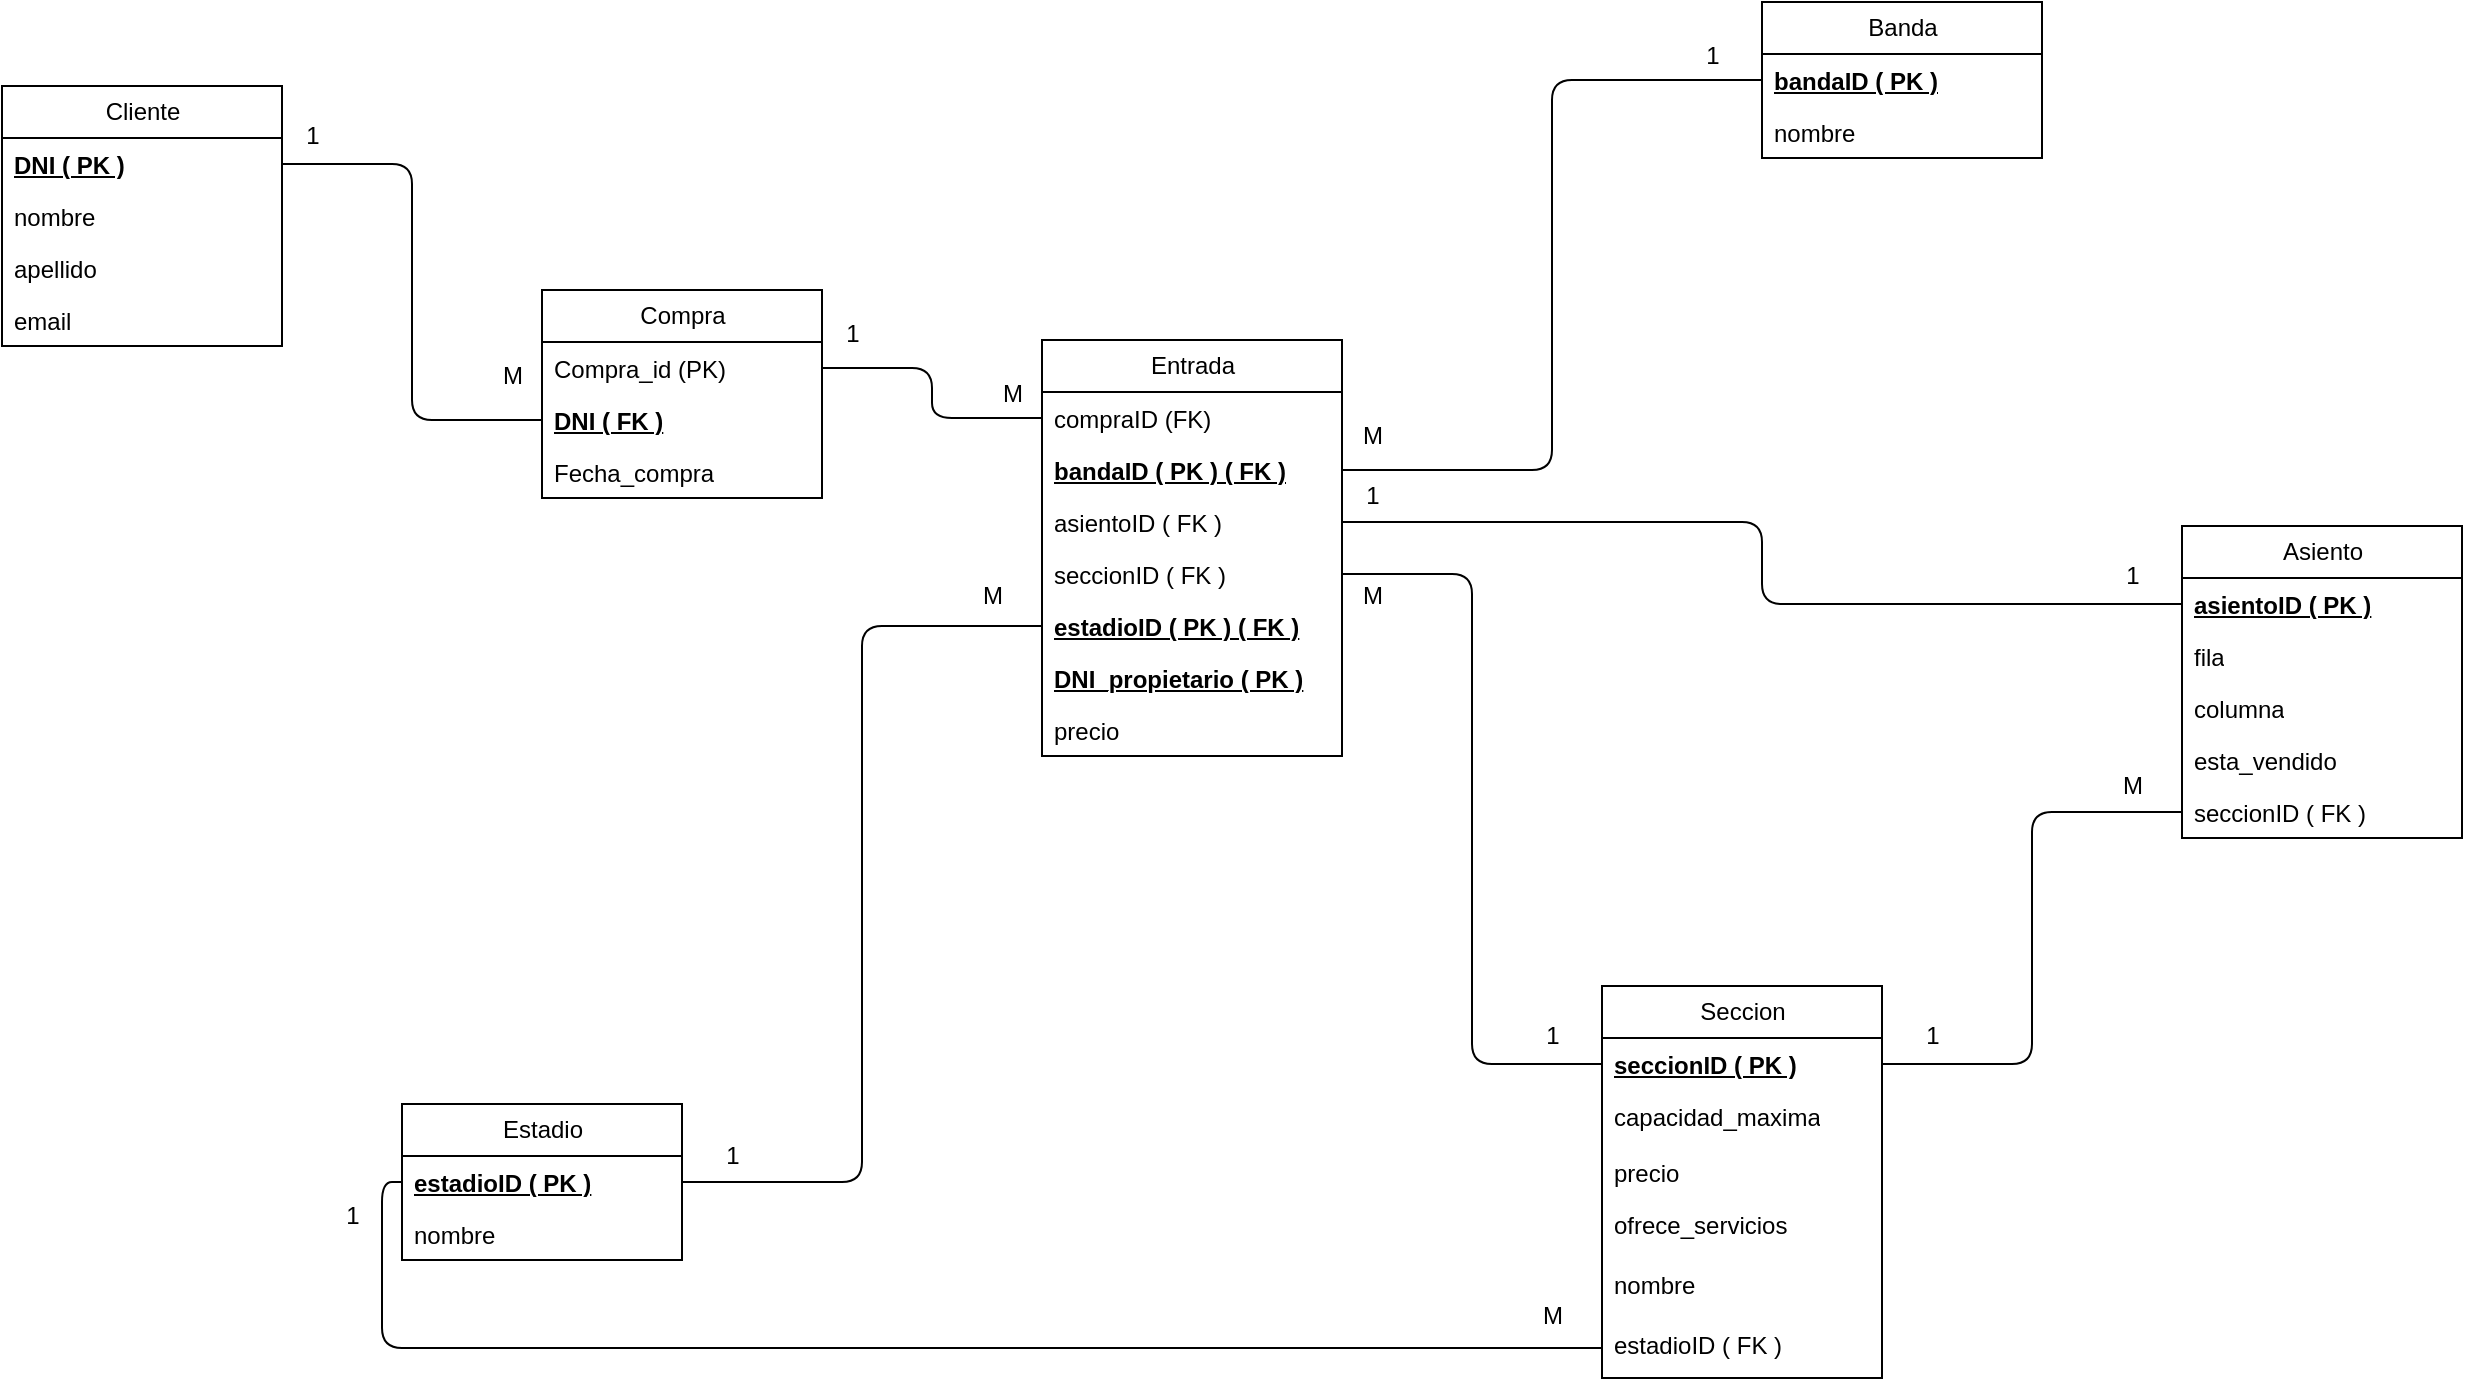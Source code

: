 <mxfile>
    <diagram name="Página-1" id="2jQmp3WKuYXW3uEECxTw">
        <mxGraphModel dx="1917" dy="406" grid="1" gridSize="10" guides="1" tooltips="1" connect="1" arrows="1" fold="1" page="1" pageScale="1" pageWidth="827" pageHeight="1169" math="0" shadow="0">
            <root>
                <mxCell id="0"/>
                <mxCell id="1" parent="0"/>
                <mxCell id="N9msZvmjmlbyxgl17oLZ-11" value="Cliente" style="swimlane;fontStyle=0;childLayout=stackLayout;horizontal=1;startSize=26;fillColor=none;horizontalStack=0;resizeParent=1;resizeParentMax=0;resizeLast=0;collapsible=1;marginBottom=0;html=1;" parent="1" vertex="1">
                    <mxGeometry x="-500" y="220" width="140" height="130" as="geometry"/>
                </mxCell>
                <mxCell id="N9msZvmjmlbyxgl17oLZ-12" value="&lt;b&gt;&lt;u&gt;DNI ( PK )&lt;/u&gt;&lt;/b&gt;" style="text;strokeColor=none;fillColor=none;align=left;verticalAlign=top;spacingLeft=4;spacingRight=4;overflow=hidden;rotatable=0;points=[[0,0.5],[1,0.5]];portConstraint=eastwest;whiteSpace=wrap;html=1;" parent="N9msZvmjmlbyxgl17oLZ-11" vertex="1">
                    <mxGeometry y="26" width="140" height="26" as="geometry"/>
                </mxCell>
                <mxCell id="N9msZvmjmlbyxgl17oLZ-13" value="nombre" style="text;strokeColor=none;fillColor=none;align=left;verticalAlign=top;spacingLeft=4;spacingRight=4;overflow=hidden;rotatable=0;points=[[0,0.5],[1,0.5]];portConstraint=eastwest;whiteSpace=wrap;html=1;" parent="N9msZvmjmlbyxgl17oLZ-11" vertex="1">
                    <mxGeometry y="52" width="140" height="26" as="geometry"/>
                </mxCell>
                <mxCell id="N9msZvmjmlbyxgl17oLZ-14" value="apellido" style="text;strokeColor=none;fillColor=none;align=left;verticalAlign=top;spacingLeft=4;spacingRight=4;overflow=hidden;rotatable=0;points=[[0,0.5],[1,0.5]];portConstraint=eastwest;whiteSpace=wrap;html=1;" parent="N9msZvmjmlbyxgl17oLZ-11" vertex="1">
                    <mxGeometry y="78" width="140" height="26" as="geometry"/>
                </mxCell>
                <mxCell id="N9msZvmjmlbyxgl17oLZ-17" value="email" style="text;strokeColor=none;fillColor=none;align=left;verticalAlign=top;spacingLeft=4;spacingRight=4;overflow=hidden;rotatable=0;points=[[0,0.5],[1,0.5]];portConstraint=eastwest;whiteSpace=wrap;html=1;" parent="N9msZvmjmlbyxgl17oLZ-11" vertex="1">
                    <mxGeometry y="104" width="140" height="26" as="geometry"/>
                </mxCell>
                <mxCell id="N9msZvmjmlbyxgl17oLZ-31" value="Entrada" style="swimlane;fontStyle=0;childLayout=stackLayout;horizontal=1;startSize=26;fillColor=none;horizontalStack=0;resizeParent=1;resizeParentMax=0;resizeLast=0;collapsible=1;marginBottom=0;html=1;" parent="1" vertex="1">
                    <mxGeometry x="20" y="347" width="150" height="208" as="geometry"/>
                </mxCell>
                <mxCell id="zTee-l0ZdbIYBHdzCJsh-539" value="compraID (FK)" style="text;strokeColor=none;fillColor=none;align=left;verticalAlign=top;spacingLeft=4;spacingRight=4;overflow=hidden;rotatable=0;points=[[0,0.5],[1,0.5]];portConstraint=eastwest;whiteSpace=wrap;html=1;" parent="N9msZvmjmlbyxgl17oLZ-31" vertex="1">
                    <mxGeometry y="26" width="150" height="26" as="geometry"/>
                </mxCell>
                <mxCell id="N9msZvmjmlbyxgl17oLZ-33" value="&lt;u&gt;&lt;b&gt;bandaID ( PK ) ( FK )&lt;/b&gt;&lt;/u&gt;" style="text;strokeColor=none;fillColor=none;align=left;verticalAlign=top;spacingLeft=4;spacingRight=4;overflow=hidden;rotatable=0;points=[[0,0.5],[1,0.5]];portConstraint=eastwest;whiteSpace=wrap;html=1;" parent="N9msZvmjmlbyxgl17oLZ-31" vertex="1">
                    <mxGeometry y="52" width="150" height="26" as="geometry"/>
                </mxCell>
                <mxCell id="34" value="asientoID ( FK )" style="text;strokeColor=none;fillColor=none;align=left;verticalAlign=top;spacingLeft=4;spacingRight=4;overflow=hidden;rotatable=0;points=[[0,0.5],[1,0.5]];portConstraint=eastwest;whiteSpace=wrap;html=1;" parent="N9msZvmjmlbyxgl17oLZ-31" vertex="1">
                    <mxGeometry y="78" width="150" height="26" as="geometry"/>
                </mxCell>
                <mxCell id="72" value="seccionID ( FK )" style="text;strokeColor=none;fillColor=none;align=left;verticalAlign=top;spacingLeft=4;spacingRight=4;overflow=hidden;rotatable=0;points=[[0,0.5],[1,0.5]];portConstraint=eastwest;whiteSpace=wrap;html=1;" parent="N9msZvmjmlbyxgl17oLZ-31" vertex="1">
                    <mxGeometry y="104" width="150" height="26" as="geometry"/>
                </mxCell>
                <mxCell id="N9msZvmjmlbyxgl17oLZ-32" value="&lt;u&gt;&lt;b&gt;estadioID&amp;nbsp;( PK ) ( FK )&lt;/b&gt;&lt;/u&gt;" style="text;strokeColor=none;fillColor=none;align=left;verticalAlign=top;spacingLeft=4;spacingRight=4;overflow=hidden;rotatable=0;points=[[0,0.5],[1,0.5]];portConstraint=eastwest;whiteSpace=wrap;html=1;" parent="N9msZvmjmlbyxgl17oLZ-31" vertex="1">
                    <mxGeometry y="130" width="150" height="26" as="geometry"/>
                </mxCell>
                <mxCell id="zTee-l0ZdbIYBHdzCJsh-533" value="&lt;u style=&quot;&quot;&gt;&lt;b&gt;DNI_propietario ( PK )&lt;/b&gt;&lt;/u&gt;" style="text;strokeColor=none;fillColor=none;align=left;verticalAlign=top;spacingLeft=4;spacingRight=4;overflow=hidden;rotatable=0;points=[[0,0.5],[1,0.5]];portConstraint=eastwest;whiteSpace=wrap;html=1;" parent="N9msZvmjmlbyxgl17oLZ-31" vertex="1">
                    <mxGeometry y="156" width="150" height="26" as="geometry"/>
                </mxCell>
                <mxCell id="zTee-l0ZdbIYBHdzCJsh-537" value="precio" style="text;strokeColor=none;fillColor=none;align=left;verticalAlign=top;spacingLeft=4;spacingRight=4;overflow=hidden;rotatable=0;points=[[0,0.5],[1,0.5]];portConstraint=eastwest;whiteSpace=wrap;html=1;" parent="N9msZvmjmlbyxgl17oLZ-31" vertex="1">
                    <mxGeometry y="182" width="150" height="26" as="geometry"/>
                </mxCell>
                <mxCell id="3" value="Estadio" style="swimlane;fontStyle=0;childLayout=stackLayout;horizontal=1;startSize=26;fillColor=none;horizontalStack=0;resizeParent=1;resizeParentMax=0;resizeLast=0;collapsible=1;marginBottom=0;html=1;" parent="1" vertex="1">
                    <mxGeometry x="-300" y="729" width="140" height="78" as="geometry"/>
                </mxCell>
                <mxCell id="4" value="&lt;b&gt;&lt;u&gt;estadioID ( PK )&lt;/u&gt;&lt;/b&gt;" style="text;strokeColor=none;fillColor=none;align=left;verticalAlign=top;spacingLeft=4;spacingRight=4;overflow=hidden;rotatable=0;points=[[0,0.5],[1,0.5]];portConstraint=eastwest;whiteSpace=wrap;html=1;" parent="3" vertex="1">
                    <mxGeometry y="26" width="140" height="26" as="geometry"/>
                </mxCell>
                <mxCell id="5" value="nombre" style="text;strokeColor=none;fillColor=none;align=left;verticalAlign=top;spacingLeft=4;spacingRight=4;overflow=hidden;rotatable=0;points=[[0,0.5],[1,0.5]];portConstraint=eastwest;whiteSpace=wrap;html=1;" parent="3" vertex="1">
                    <mxGeometry y="52" width="140" height="26" as="geometry"/>
                </mxCell>
                <mxCell id="8" value="Banda" style="swimlane;fontStyle=0;childLayout=stackLayout;horizontal=1;startSize=26;fillColor=none;horizontalStack=0;resizeParent=1;resizeParentMax=0;resizeLast=0;collapsible=1;marginBottom=0;html=1;" parent="1" vertex="1">
                    <mxGeometry x="380" y="178" width="140" height="78" as="geometry"/>
                </mxCell>
                <mxCell id="9" value="&lt;b&gt;&lt;u&gt;bandaID ( PK )&lt;/u&gt;&lt;/b&gt;" style="text;strokeColor=none;fillColor=none;align=left;verticalAlign=top;spacingLeft=4;spacingRight=4;overflow=hidden;rotatable=0;points=[[0,0.5],[1,0.5]];portConstraint=eastwest;whiteSpace=wrap;html=1;" parent="8" vertex="1">
                    <mxGeometry y="26" width="140" height="26" as="geometry"/>
                </mxCell>
                <mxCell id="10" value="nombre" style="text;strokeColor=none;fillColor=none;align=left;verticalAlign=top;spacingLeft=4;spacingRight=4;overflow=hidden;rotatable=0;points=[[0,0.5],[1,0.5]];portConstraint=eastwest;whiteSpace=wrap;html=1;" parent="8" vertex="1">
                    <mxGeometry y="52" width="140" height="26" as="geometry"/>
                </mxCell>
                <mxCell id="11" value="Seccion" style="swimlane;fontStyle=0;childLayout=stackLayout;horizontal=1;startSize=26;fillColor=none;horizontalStack=0;resizeParent=1;resizeParentMax=0;resizeLast=0;collapsible=1;marginBottom=0;html=1;" parent="1" vertex="1">
                    <mxGeometry x="300" y="670" width="140" height="196" as="geometry"/>
                </mxCell>
                <mxCell id="12" value="&lt;b&gt;&lt;u&gt;seccionID ( PK )&lt;/u&gt;&lt;/b&gt;" style="text;strokeColor=none;fillColor=none;align=left;verticalAlign=top;spacingLeft=4;spacingRight=4;overflow=hidden;rotatable=0;points=[[0,0.5],[1,0.5]];portConstraint=eastwest;whiteSpace=wrap;html=1;" parent="11" vertex="1">
                    <mxGeometry y="26" width="140" height="26" as="geometry"/>
                </mxCell>
                <mxCell id="13" value="capacidad_maxima" style="text;strokeColor=none;fillColor=none;align=left;verticalAlign=top;spacingLeft=4;spacingRight=4;overflow=hidden;rotatable=0;points=[[0,0.5],[1,0.5]];portConstraint=eastwest;whiteSpace=wrap;html=1;" parent="11" vertex="1">
                    <mxGeometry y="52" width="140" height="28" as="geometry"/>
                </mxCell>
                <mxCell id="15" value="precio" style="text;strokeColor=none;fillColor=none;align=left;verticalAlign=top;spacingLeft=4;spacingRight=4;overflow=hidden;rotatable=0;points=[[0,0.5],[1,0.5]];portConstraint=eastwest;whiteSpace=wrap;html=1;" parent="11" vertex="1">
                    <mxGeometry y="80" width="140" height="26" as="geometry"/>
                </mxCell>
                <mxCell id="22" value="ofrece_servicios" style="text;strokeColor=none;fillColor=none;align=left;verticalAlign=top;spacingLeft=4;spacingRight=4;overflow=hidden;rotatable=0;points=[[0,0.5],[1,0.5]];portConstraint=eastwest;whiteSpace=wrap;html=1;" parent="11" vertex="1">
                    <mxGeometry y="106" width="140" height="30" as="geometry"/>
                </mxCell>
                <mxCell id="24" value="nombre" style="text;strokeColor=none;fillColor=none;align=left;verticalAlign=top;spacingLeft=4;spacingRight=4;overflow=hidden;rotatable=0;points=[[0,0.5],[1,0.5]];portConstraint=eastwest;whiteSpace=wrap;html=1;" parent="11" vertex="1">
                    <mxGeometry y="136" width="140" height="30" as="geometry"/>
                </mxCell>
                <mxCell id="33" value="estadioID ( FK )" style="text;strokeColor=none;fillColor=none;align=left;verticalAlign=top;spacingLeft=4;spacingRight=4;overflow=hidden;rotatable=0;points=[[0,0.5],[1,0.5]];portConstraint=eastwest;whiteSpace=wrap;html=1;" parent="11" vertex="1">
                    <mxGeometry y="166" width="140" height="30" as="geometry"/>
                </mxCell>
                <mxCell id="25" value="Asiento" style="swimlane;fontStyle=0;childLayout=stackLayout;horizontal=1;startSize=26;fillColor=none;horizontalStack=0;resizeParent=1;resizeParentMax=0;resizeLast=0;collapsible=1;marginBottom=0;html=1;" parent="1" vertex="1">
                    <mxGeometry x="590" y="440" width="140" height="156" as="geometry"/>
                </mxCell>
                <mxCell id="26" value="&lt;b&gt;&lt;u&gt;asientoID ( PK )&lt;/u&gt;&lt;/b&gt;" style="text;strokeColor=none;fillColor=none;align=left;verticalAlign=top;spacingLeft=4;spacingRight=4;overflow=hidden;rotatable=0;points=[[0,0.5],[1,0.5]];portConstraint=eastwest;whiteSpace=wrap;html=1;" parent="25" vertex="1">
                    <mxGeometry y="26" width="140" height="26" as="geometry"/>
                </mxCell>
                <mxCell id="27" value="fila" style="text;strokeColor=none;fillColor=none;align=left;verticalAlign=top;spacingLeft=4;spacingRight=4;overflow=hidden;rotatable=0;points=[[0,0.5],[1,0.5]];portConstraint=eastwest;whiteSpace=wrap;html=1;" parent="25" vertex="1">
                    <mxGeometry y="52" width="140" height="26" as="geometry"/>
                </mxCell>
                <mxCell id="28" value="columna" style="text;strokeColor=none;fillColor=none;align=left;verticalAlign=top;spacingLeft=4;spacingRight=4;overflow=hidden;rotatable=0;points=[[0,0.5],[1,0.5]];portConstraint=eastwest;whiteSpace=wrap;html=1;" parent="25" vertex="1">
                    <mxGeometry y="78" width="140" height="26" as="geometry"/>
                </mxCell>
                <mxCell id="29" value="esta_vendido" style="text;strokeColor=none;fillColor=none;align=left;verticalAlign=top;spacingLeft=4;spacingRight=4;overflow=hidden;rotatable=0;points=[[0,0.5],[1,0.5]];portConstraint=eastwest;whiteSpace=wrap;html=1;" parent="25" vertex="1">
                    <mxGeometry y="104" width="140" height="26" as="geometry"/>
                </mxCell>
                <mxCell id="30" value="seccionID ( FK )" style="text;strokeColor=none;fillColor=none;align=left;verticalAlign=top;spacingLeft=4;spacingRight=4;overflow=hidden;rotatable=0;points=[[0,0.5],[1,0.5]];portConstraint=eastwest;whiteSpace=wrap;html=1;" parent="25" vertex="1">
                    <mxGeometry y="130" width="140" height="26" as="geometry"/>
                </mxCell>
                <mxCell id="56" value="1" style="text;html=1;align=center;verticalAlign=middle;resizable=0;points=[];autosize=1;strokeColor=none;fillColor=none;" parent="1" vertex="1">
                    <mxGeometry x="-150" y="740" width="30" height="30" as="geometry"/>
                </mxCell>
                <mxCell id="57" value="M" style="text;html=1;align=center;verticalAlign=middle;resizable=0;points=[];autosize=1;strokeColor=none;fillColor=none;" parent="1" vertex="1">
                    <mxGeometry x="-20" y="460" width="30" height="30" as="geometry"/>
                </mxCell>
                <mxCell id="59" style="edgeStyle=orthogonalEdgeStyle;html=1;startArrow=baseDash;startFill=0;endArrow=baseDash;endFill=0;" parent="1" source="N9msZvmjmlbyxgl17oLZ-33" target="9" edge="1">
                    <mxGeometry relative="1" as="geometry"/>
                </mxCell>
                <mxCell id="61" value="M" style="text;html=1;align=center;verticalAlign=middle;resizable=0;points=[];autosize=1;strokeColor=none;fillColor=none;" parent="1" vertex="1">
                    <mxGeometry x="170" y="380" width="30" height="30" as="geometry"/>
                </mxCell>
                <mxCell id="63" value="1" style="text;html=1;align=center;verticalAlign=middle;resizable=0;points=[];autosize=1;strokeColor=none;fillColor=none;" parent="1" vertex="1">
                    <mxGeometry x="340" y="190" width="30" height="30" as="geometry"/>
                </mxCell>
                <mxCell id="65" style="edgeStyle=orthogonalEdgeStyle;html=1;startArrow=baseDash;startFill=0;endArrow=baseDash;endFill=0;" parent="1" source="4" target="N9msZvmjmlbyxgl17oLZ-32" edge="1">
                    <mxGeometry relative="1" as="geometry"/>
                </mxCell>
                <mxCell id="69" style="edgeStyle=orthogonalEdgeStyle;html=1;startArrow=baseDash;startFill=0;endArrow=baseDash;endFill=0;" parent="1" source="26" target="34" edge="1">
                    <mxGeometry relative="1" as="geometry"/>
                </mxCell>
                <mxCell id="70" value="1" style="text;html=1;align=center;verticalAlign=middle;resizable=0;points=[];autosize=1;strokeColor=none;fillColor=none;" parent="1" vertex="1">
                    <mxGeometry x="170" y="410" width="30" height="30" as="geometry"/>
                </mxCell>
                <mxCell id="71" value="1" style="text;html=1;align=center;verticalAlign=middle;resizable=0;points=[];autosize=1;strokeColor=none;fillColor=none;" parent="1" vertex="1">
                    <mxGeometry x="550" y="450" width="30" height="30" as="geometry"/>
                </mxCell>
                <mxCell id="73" style="edgeStyle=orthogonalEdgeStyle;html=1;startArrow=baseDash;startFill=0;endArrow=baseDash;endFill=0;" parent="1" source="72" target="12" edge="1">
                    <mxGeometry relative="1" as="geometry"/>
                </mxCell>
                <mxCell id="74" value="M" style="text;html=1;align=center;verticalAlign=middle;resizable=0;points=[];autosize=1;strokeColor=none;fillColor=none;" parent="1" vertex="1">
                    <mxGeometry x="170" y="460" width="30" height="30" as="geometry"/>
                </mxCell>
                <mxCell id="77" value="1" style="text;html=1;align=center;verticalAlign=middle;resizable=0;points=[];autosize=1;strokeColor=none;fillColor=none;" parent="1" vertex="1">
                    <mxGeometry x="260" y="680" width="30" height="30" as="geometry"/>
                </mxCell>
                <mxCell id="78" style="edgeStyle=orthogonalEdgeStyle;html=1;startArrow=baseDash;startFill=0;endArrow=baseDash;endFill=0;" parent="1" source="30" target="12" edge="1">
                    <mxGeometry relative="1" as="geometry"/>
                </mxCell>
                <mxCell id="79" value="M" style="text;html=1;align=center;verticalAlign=middle;resizable=0;points=[];autosize=1;strokeColor=none;fillColor=none;" parent="1" vertex="1">
                    <mxGeometry x="550" y="555" width="30" height="30" as="geometry"/>
                </mxCell>
                <mxCell id="80" value="1" style="text;html=1;align=center;verticalAlign=middle;resizable=0;points=[];autosize=1;strokeColor=none;fillColor=none;" parent="1" vertex="1">
                    <mxGeometry x="450" y="680" width="30" height="30" as="geometry"/>
                </mxCell>
                <mxCell id="84" style="edgeStyle=orthogonalEdgeStyle;html=1;entryX=0;entryY=0.5;entryDx=0;entryDy=0;startArrow=baseDash;startFill=0;endArrow=baseDash;endFill=0;" parent="1" source="33" target="4" edge="1">
                    <mxGeometry relative="1" as="geometry"/>
                </mxCell>
                <mxCell id="85" value="1" style="text;html=1;align=center;verticalAlign=middle;resizable=0;points=[];autosize=1;strokeColor=none;fillColor=none;" parent="1" vertex="1">
                    <mxGeometry x="-340" y="770" width="30" height="30" as="geometry"/>
                </mxCell>
                <mxCell id="86" value="M" style="text;html=1;align=center;verticalAlign=middle;resizable=0;points=[];autosize=1;strokeColor=none;fillColor=none;" parent="1" vertex="1">
                    <mxGeometry x="260" y="820" width="30" height="30" as="geometry"/>
                </mxCell>
                <mxCell id="zTee-l0ZdbIYBHdzCJsh-94" value="Compra" style="swimlane;fontStyle=0;childLayout=stackLayout;horizontal=1;startSize=26;fillColor=none;horizontalStack=0;resizeParent=1;resizeParentMax=0;resizeLast=0;collapsible=1;marginBottom=0;html=1;" parent="1" vertex="1">
                    <mxGeometry x="-230" y="322" width="140" height="104" as="geometry"/>
                </mxCell>
                <mxCell id="zTee-l0ZdbIYBHdzCJsh-538" value="Compra_id (PK)" style="text;strokeColor=none;fillColor=none;align=left;verticalAlign=top;spacingLeft=4;spacingRight=4;overflow=hidden;rotatable=0;points=[[0,0.5],[1,0.5]];portConstraint=eastwest;whiteSpace=wrap;html=1;" parent="zTee-l0ZdbIYBHdzCJsh-94" vertex="1">
                    <mxGeometry y="26" width="140" height="26" as="geometry"/>
                </mxCell>
                <mxCell id="zTee-l0ZdbIYBHdzCJsh-95" value="&lt;b&gt;&lt;u&gt;DNI ( FK )&lt;/u&gt;&lt;/b&gt;" style="text;strokeColor=none;fillColor=none;align=left;verticalAlign=top;spacingLeft=4;spacingRight=4;overflow=hidden;rotatable=0;points=[[0,0.5],[1,0.5]];portConstraint=eastwest;whiteSpace=wrap;html=1;" parent="zTee-l0ZdbIYBHdzCJsh-94" vertex="1">
                    <mxGeometry y="52" width="140" height="26" as="geometry"/>
                </mxCell>
                <mxCell id="zTee-l0ZdbIYBHdzCJsh-532" value="Fecha_compra" style="text;strokeColor=none;fillColor=none;align=left;verticalAlign=top;spacingLeft=4;spacingRight=4;overflow=hidden;rotatable=0;points=[[0,0.5],[1,0.5]];portConstraint=eastwest;whiteSpace=wrap;html=1;" parent="zTee-l0ZdbIYBHdzCJsh-94" vertex="1">
                    <mxGeometry y="78" width="140" height="26" as="geometry"/>
                </mxCell>
                <mxCell id="zTee-l0ZdbIYBHdzCJsh-100" style="edgeStyle=orthogonalEdgeStyle;rounded=1;orthogonalLoop=1;jettySize=auto;html=1;curved=0;endArrow=baseDash;endFill=0;" parent="1" source="N9msZvmjmlbyxgl17oLZ-12" target="zTee-l0ZdbIYBHdzCJsh-95" edge="1">
                    <mxGeometry relative="1" as="geometry"/>
                </mxCell>
                <mxCell id="zTee-l0ZdbIYBHdzCJsh-101" value="1" style="text;html=1;align=center;verticalAlign=middle;resizable=0;points=[];autosize=1;strokeColor=none;fillColor=none;" parent="1" vertex="1">
                    <mxGeometry x="-360" y="230" width="30" height="30" as="geometry"/>
                </mxCell>
                <mxCell id="zTee-l0ZdbIYBHdzCJsh-102" value="M" style="text;html=1;align=center;verticalAlign=middle;resizable=0;points=[];autosize=1;strokeColor=none;fillColor=none;" parent="1" vertex="1">
                    <mxGeometry x="-260" y="350" width="30" height="30" as="geometry"/>
                </mxCell>
                <mxCell id="zTee-l0ZdbIYBHdzCJsh-541" style="edgeStyle=orthogonalEdgeStyle;rounded=1;orthogonalLoop=1;jettySize=auto;html=1;curved=0;endArrow=baseDash;endFill=0;" parent="1" source="zTee-l0ZdbIYBHdzCJsh-538" target="zTee-l0ZdbIYBHdzCJsh-539" edge="1">
                    <mxGeometry relative="1" as="geometry"/>
                </mxCell>
                <mxCell id="zTee-l0ZdbIYBHdzCJsh-542" value="M" style="text;html=1;align=center;verticalAlign=middle;resizable=0;points=[];autosize=1;strokeColor=none;fillColor=none;" parent="1" vertex="1">
                    <mxGeometry x="-10" y="359" width="30" height="30" as="geometry"/>
                </mxCell>
                <mxCell id="zTee-l0ZdbIYBHdzCJsh-547" value="1" style="text;html=1;align=center;verticalAlign=middle;resizable=0;points=[];autosize=1;strokeColor=none;fillColor=none;" parent="1" vertex="1">
                    <mxGeometry x="-90" y="329" width="30" height="30" as="geometry"/>
                </mxCell>
            </root>
        </mxGraphModel>
    </diagram>
</mxfile>
